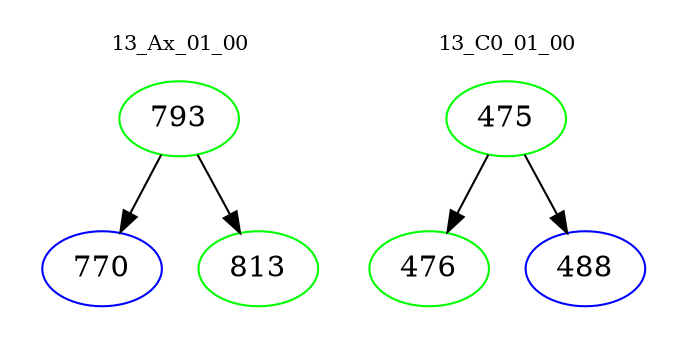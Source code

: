 digraph{
subgraph cluster_0 {
color = white
label = "13_Ax_01_00";
fontsize=10;
T0_793 [label="793", color="green"]
T0_793 -> T0_770 [color="black"]
T0_770 [label="770", color="blue"]
T0_793 -> T0_813 [color="black"]
T0_813 [label="813", color="green"]
}
subgraph cluster_1 {
color = white
label = "13_C0_01_00";
fontsize=10;
T1_475 [label="475", color="green"]
T1_475 -> T1_476 [color="black"]
T1_476 [label="476", color="green"]
T1_475 -> T1_488 [color="black"]
T1_488 [label="488", color="blue"]
}
}

